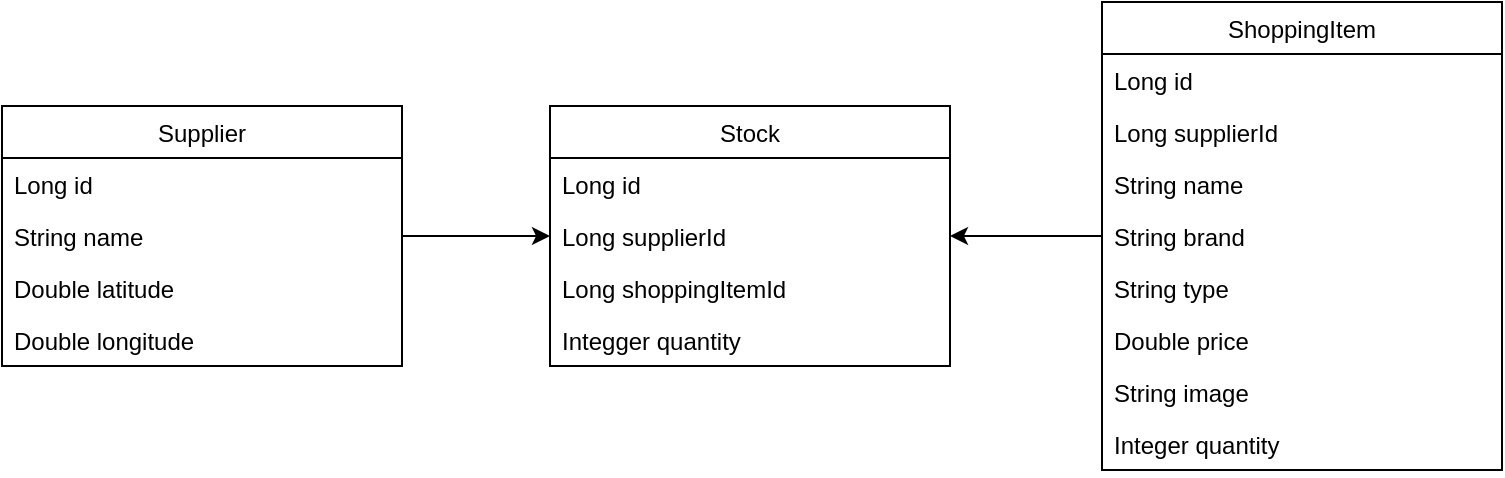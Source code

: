 <mxfile version="20.4.0" type="device"><diagram id="C5RBs43oDa-KdzZeNtuy" name="Page-1"><mxGraphModel dx="1185" dy="638" grid="1" gridSize="10" guides="1" tooltips="1" connect="1" arrows="1" fold="1" page="1" pageScale="1" pageWidth="827" pageHeight="1169" math="0" shadow="0"><root><object label="" name="String" id="WIyWlLk6GJQsqaUBKTNV-0"><mxCell/></object><mxCell id="WIyWlLk6GJQsqaUBKTNV-1" parent="WIyWlLk6GJQsqaUBKTNV-0"/><mxCell id="zkfFHV4jXpPFQw0GAbJ--6" value="ShoppingItem" style="swimlane;fontStyle=0;align=center;verticalAlign=top;childLayout=stackLayout;horizontal=1;startSize=26;horizontalStack=0;resizeParent=1;resizeLast=0;collapsible=1;marginBottom=0;rounded=0;shadow=0;strokeWidth=1;" parent="WIyWlLk6GJQsqaUBKTNV-1" vertex="1"><mxGeometry x="590" y="498" width="200" height="234" as="geometry"><mxRectangle x="120" y="360" width="160" height="26" as="alternateBounds"/></mxGeometry></mxCell><mxCell id="zkfFHV4jXpPFQw0GAbJ--7" value="Long id" style="text;align=left;verticalAlign=top;spacingLeft=4;spacingRight=4;overflow=hidden;rotatable=0;points=[[0,0.5],[1,0.5]];portConstraint=eastwest;" parent="zkfFHV4jXpPFQw0GAbJ--6" vertex="1"><mxGeometry y="26" width="200" height="26" as="geometry"/></mxCell><mxCell id="dv0shEVZqnBepvwfDEQ2-23" value="Long supplierId&#10;" style="text;align=left;verticalAlign=top;spacingLeft=4;spacingRight=4;overflow=hidden;rotatable=0;points=[[0,0.5],[1,0.5]];portConstraint=eastwest;" parent="zkfFHV4jXpPFQw0GAbJ--6" vertex="1"><mxGeometry y="52" width="200" height="26" as="geometry"/></mxCell><mxCell id="zkfFHV4jXpPFQw0GAbJ--8" value="String name" style="text;align=left;verticalAlign=top;spacingLeft=4;spacingRight=4;overflow=hidden;rotatable=0;points=[[0,0.5],[1,0.5]];portConstraint=eastwest;rounded=0;shadow=0;html=0;" parent="zkfFHV4jXpPFQw0GAbJ--6" vertex="1"><mxGeometry y="78" width="200" height="26" as="geometry"/></mxCell><mxCell id="dv0shEVZqnBepvwfDEQ2-3" value="String brand" style="text;align=left;verticalAlign=top;spacingLeft=4;spacingRight=4;overflow=hidden;rotatable=0;points=[[0,0.5],[1,0.5]];portConstraint=eastwest;rounded=0;shadow=0;html=0;" parent="zkfFHV4jXpPFQw0GAbJ--6" vertex="1"><mxGeometry y="104" width="200" height="26" as="geometry"/></mxCell><mxCell id="dv0shEVZqnBepvwfDEQ2-4" value="String type" style="text;align=left;verticalAlign=top;spacingLeft=4;spacingRight=4;overflow=hidden;rotatable=0;points=[[0,0.5],[1,0.5]];portConstraint=eastwest;rounded=0;shadow=0;html=0;" parent="zkfFHV4jXpPFQw0GAbJ--6" vertex="1"><mxGeometry y="130" width="200" height="26" as="geometry"/></mxCell><mxCell id="dv0shEVZqnBepvwfDEQ2-5" value="Double price" style="text;align=left;verticalAlign=top;spacingLeft=4;spacingRight=4;overflow=hidden;rotatable=0;points=[[0,0.5],[1,0.5]];portConstraint=eastwest;rounded=0;shadow=0;html=0;" parent="zkfFHV4jXpPFQw0GAbJ--6" vertex="1"><mxGeometry y="156" width="200" height="26" as="geometry"/></mxCell><mxCell id="dv0shEVZqnBepvwfDEQ2-6" value="String image" style="text;align=left;verticalAlign=top;spacingLeft=4;spacingRight=4;overflow=hidden;rotatable=0;points=[[0,0.5],[1,0.5]];portConstraint=eastwest;rounded=0;shadow=0;html=0;" parent="zkfFHV4jXpPFQw0GAbJ--6" vertex="1"><mxGeometry y="182" width="200" height="26" as="geometry"/></mxCell><mxCell id="dv0shEVZqnBepvwfDEQ2-7" value="Integer quantity" style="text;align=left;verticalAlign=top;spacingLeft=4;spacingRight=4;overflow=hidden;rotatable=0;points=[[0,0.5],[1,0.5]];portConstraint=eastwest;rounded=0;shadow=0;html=0;" parent="zkfFHV4jXpPFQw0GAbJ--6" vertex="1"><mxGeometry y="208" width="200" height="26" as="geometry"/></mxCell><mxCell id="dv0shEVZqnBepvwfDEQ2-8" value="Supplier" style="swimlane;fontStyle=0;align=center;verticalAlign=top;childLayout=stackLayout;horizontal=1;startSize=26;horizontalStack=0;resizeParent=1;resizeLast=0;collapsible=1;marginBottom=0;rounded=0;shadow=0;strokeWidth=1;" parent="WIyWlLk6GJQsqaUBKTNV-1" vertex="1"><mxGeometry x="40" y="550" width="200" height="130" as="geometry"><mxRectangle x="120" y="360" width="160" height="26" as="alternateBounds"/></mxGeometry></mxCell><mxCell id="dv0shEVZqnBepvwfDEQ2-9" value="Long id" style="text;align=left;verticalAlign=top;spacingLeft=4;spacingRight=4;overflow=hidden;rotatable=0;points=[[0,0.5],[1,0.5]];portConstraint=eastwest;" parent="dv0shEVZqnBepvwfDEQ2-8" vertex="1"><mxGeometry y="26" width="200" height="26" as="geometry"/></mxCell><mxCell id="dv0shEVZqnBepvwfDEQ2-10" value="String name" style="text;align=left;verticalAlign=top;spacingLeft=4;spacingRight=4;overflow=hidden;rotatable=0;points=[[0,0.5],[1,0.5]];portConstraint=eastwest;rounded=0;shadow=0;html=0;" parent="dv0shEVZqnBepvwfDEQ2-8" vertex="1"><mxGeometry y="52" width="200" height="26" as="geometry"/></mxCell><mxCell id="dv0shEVZqnBepvwfDEQ2-15" value="Double latitude" style="text;align=left;verticalAlign=top;spacingLeft=4;spacingRight=4;overflow=hidden;rotatable=0;points=[[0,0.5],[1,0.5]];portConstraint=eastwest;rounded=0;shadow=0;html=0;" parent="dv0shEVZqnBepvwfDEQ2-8" vertex="1"><mxGeometry y="78" width="200" height="26" as="geometry"/></mxCell><mxCell id="dv0shEVZqnBepvwfDEQ2-16" value="Double longitude" style="text;align=left;verticalAlign=top;spacingLeft=4;spacingRight=4;overflow=hidden;rotatable=0;points=[[0,0.5],[1,0.5]];portConstraint=eastwest;rounded=0;shadow=0;html=0;" parent="dv0shEVZqnBepvwfDEQ2-8" vertex="1"><mxGeometry y="104" width="200" height="26" as="geometry"/></mxCell><mxCell id="ZOdc_u8-D92KTHrkgSNB-0" value="Stock" style="swimlane;fontStyle=0;align=center;verticalAlign=top;childLayout=stackLayout;horizontal=1;startSize=26;horizontalStack=0;resizeParent=1;resizeLast=0;collapsible=1;marginBottom=0;rounded=0;shadow=0;strokeWidth=1;" vertex="1" parent="WIyWlLk6GJQsqaUBKTNV-1"><mxGeometry x="314" y="550" width="200" height="130" as="geometry"><mxRectangle x="120" y="360" width="160" height="26" as="alternateBounds"/></mxGeometry></mxCell><mxCell id="ZOdc_u8-D92KTHrkgSNB-1" value="Long id" style="text;align=left;verticalAlign=top;spacingLeft=4;spacingRight=4;overflow=hidden;rotatable=0;points=[[0,0.5],[1,0.5]];portConstraint=eastwest;" vertex="1" parent="ZOdc_u8-D92KTHrkgSNB-0"><mxGeometry y="26" width="200" height="26" as="geometry"/></mxCell><mxCell id="ZOdc_u8-D92KTHrkgSNB-2" value="Long supplierId" style="text;align=left;verticalAlign=top;spacingLeft=4;spacingRight=4;overflow=hidden;rotatable=0;points=[[0,0.5],[1,0.5]];portConstraint=eastwest;rounded=0;shadow=0;html=0;" vertex="1" parent="ZOdc_u8-D92KTHrkgSNB-0"><mxGeometry y="52" width="200" height="26" as="geometry"/></mxCell><mxCell id="ZOdc_u8-D92KTHrkgSNB-3" value="Long shoppingItemId" style="text;align=left;verticalAlign=top;spacingLeft=4;spacingRight=4;overflow=hidden;rotatable=0;points=[[0,0.5],[1,0.5]];portConstraint=eastwest;rounded=0;shadow=0;html=0;" vertex="1" parent="ZOdc_u8-D92KTHrkgSNB-0"><mxGeometry y="78" width="200" height="26" as="geometry"/></mxCell><mxCell id="ZOdc_u8-D92KTHrkgSNB-4" value="Integger quantity" style="text;align=left;verticalAlign=top;spacingLeft=4;spacingRight=4;overflow=hidden;rotatable=0;points=[[0,0.5],[1,0.5]];portConstraint=eastwest;rounded=0;shadow=0;html=0;" vertex="1" parent="ZOdc_u8-D92KTHrkgSNB-0"><mxGeometry y="104" width="200" height="26" as="geometry"/></mxCell><mxCell id="ZOdc_u8-D92KTHrkgSNB-6" style="edgeStyle=orthogonalEdgeStyle;rounded=0;orthogonalLoop=1;jettySize=auto;html=1;entryX=0;entryY=0.5;entryDx=0;entryDy=0;" edge="1" parent="WIyWlLk6GJQsqaUBKTNV-1" source="dv0shEVZqnBepvwfDEQ2-10" target="ZOdc_u8-D92KTHrkgSNB-2"><mxGeometry relative="1" as="geometry"/></mxCell><mxCell id="ZOdc_u8-D92KTHrkgSNB-7" style="edgeStyle=orthogonalEdgeStyle;rounded=0;orthogonalLoop=1;jettySize=auto;html=1;entryX=1;entryY=0.5;entryDx=0;entryDy=0;" edge="1" parent="WIyWlLk6GJQsqaUBKTNV-1" source="dv0shEVZqnBepvwfDEQ2-3" target="ZOdc_u8-D92KTHrkgSNB-2"><mxGeometry relative="1" as="geometry"><mxPoint x="520" y="615" as="targetPoint"/></mxGeometry></mxCell></root></mxGraphModel></diagram></mxfile>
